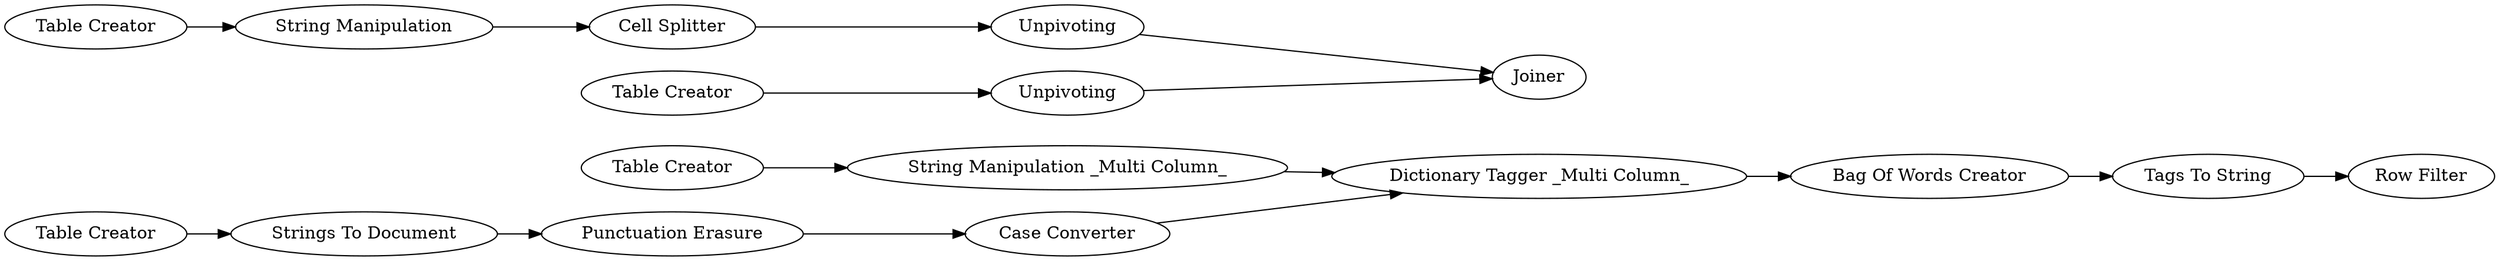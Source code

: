 digraph {
	"-2221015263100511751_9" [label="Table Creator"]
	"-2221015263100511751_10" [label="String Manipulation _Multi Column_"]
	"-2221015263100511751_11" [label="Strings To Document"]
	"-2221015263100511751_1" [label="Table Creator"]
	"-2221015263100511751_19" [label="Row Filter"]
	"-2221015263100511751_13" [label="Dictionary Tagger _Multi Column_"]
	"-2221015263100511751_15" [label="Bag Of Words Creator"]
	"-2221015263100511751_2" [label="Table Creator"]
	"-2221015263100511751_7" [label="String Manipulation"]
	"-2221015263100511751_5" [label=Unpivoting]
	"-2221015263100511751_4" [label=Unpivoting]
	"-2221015263100511751_8" [label="Table Creator"]
	"-2221015263100511751_17" [label="Punctuation Erasure"]
	"-2221015263100511751_3" [label="Cell Splitter"]
	"-2221015263100511751_18" [label="Case Converter"]
	"-2221015263100511751_16" [label="Tags To String"]
	"-2221015263100511751_6" [label=Joiner]
	"-2221015263100511751_5" -> "-2221015263100511751_6"
	"-2221015263100511751_16" -> "-2221015263100511751_19"
	"-2221015263100511751_4" -> "-2221015263100511751_6"
	"-2221015263100511751_8" -> "-2221015263100511751_11"
	"-2221015263100511751_15" -> "-2221015263100511751_16"
	"-2221015263100511751_7" -> "-2221015263100511751_3"
	"-2221015263100511751_10" -> "-2221015263100511751_13"
	"-2221015263100511751_17" -> "-2221015263100511751_18"
	"-2221015263100511751_18" -> "-2221015263100511751_13"
	"-2221015263100511751_2" -> "-2221015263100511751_5"
	"-2221015263100511751_3" -> "-2221015263100511751_4"
	"-2221015263100511751_13" -> "-2221015263100511751_15"
	"-2221015263100511751_11" -> "-2221015263100511751_17"
	"-2221015263100511751_9" -> "-2221015263100511751_10"
	"-2221015263100511751_1" -> "-2221015263100511751_7"
	rankdir=LR
}

